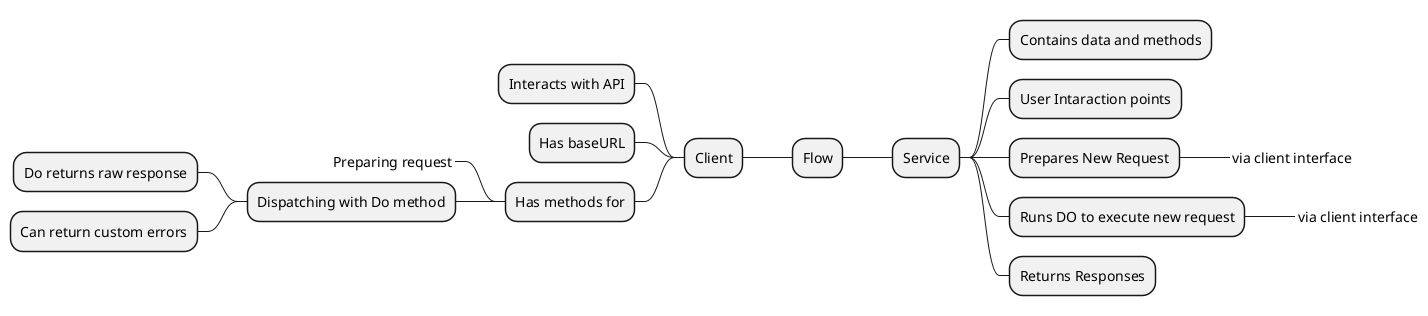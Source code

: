 @startmindmap

* Flow
** Service
*** Contains data and methods
*** User Intaraction points
*** Prepares New Request
****_ via client interface
*** Runs DO to execute new request
****_ via client interface
*** Returns Responses

left side

** Client
*** Interacts with API
*** Has baseURL
*** Has methods for
****_ Preparing request
**** Dispatching with Do method
***** Do returns raw response
***** Can return custom errors

@endmindmap